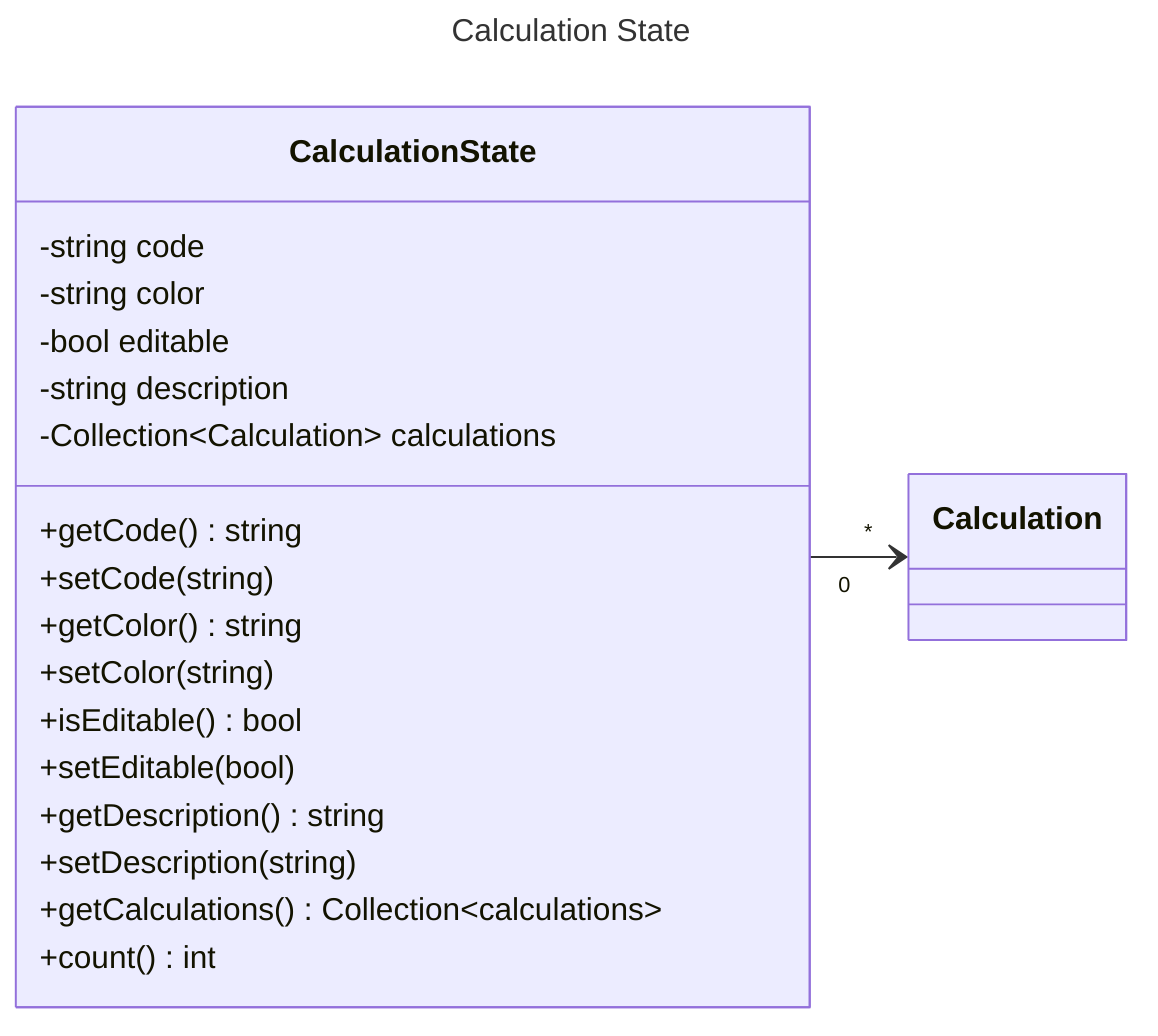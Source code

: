 ---
title: Calculation State
---

classDiagram
    direction LR

    class CalculationState {
        -string code
        -string color
        -bool editable
        -string description
        -Collection~Calculation~ calculations
        +getCode() string
        +setCode(string)
        +getColor() string
        +setColor(string)
        +isEditable() bool
        +setEditable(bool)
        +getDescription() string
        +setDescription(string)
        +getCalculations() Collection~calculations~
        +count() int
    }

    class Calculation {
    }

    CalculationState "0" --> "*" Calculation

    click Calculation call nodeCallback()
